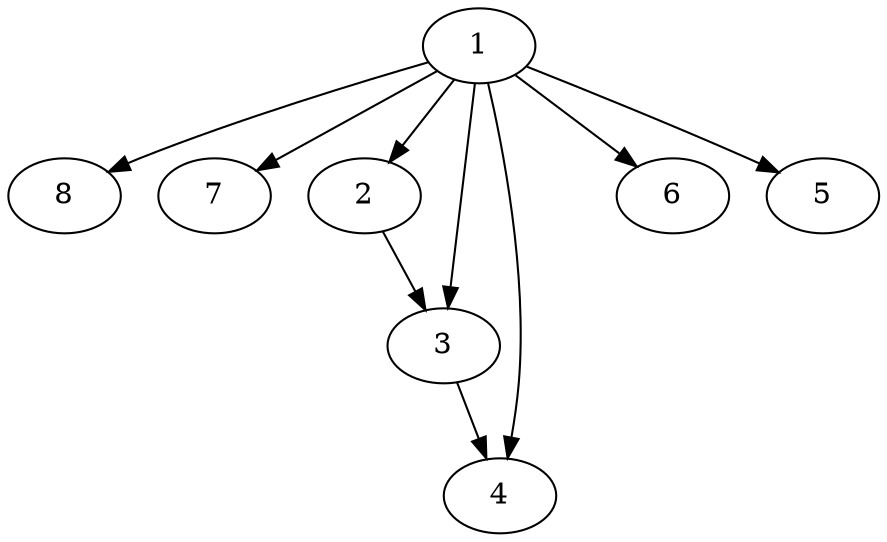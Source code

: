 // output graph
digraph {
	1 -> 8
	1 -> 7
	1 -> 2
	1 -> 3
	1 -> 4
	1 -> 6
	1 -> 5
	2 -> 3
	3 -> 4
}
